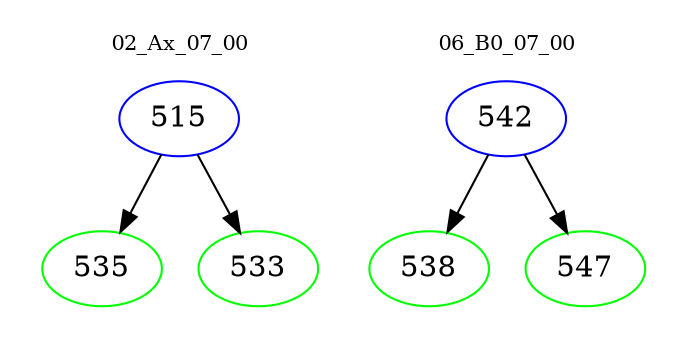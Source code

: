 digraph{
subgraph cluster_0 {
color = white
label = "02_Ax_07_00";
fontsize=10;
T0_515 [label="515", color="blue"]
T0_515 -> T0_535 [color="black"]
T0_535 [label="535", color="green"]
T0_515 -> T0_533 [color="black"]
T0_533 [label="533", color="green"]
}
subgraph cluster_1 {
color = white
label = "06_B0_07_00";
fontsize=10;
T1_542 [label="542", color="blue"]
T1_542 -> T1_538 [color="black"]
T1_538 [label="538", color="green"]
T1_542 -> T1_547 [color="black"]
T1_547 [label="547", color="green"]
}
}
